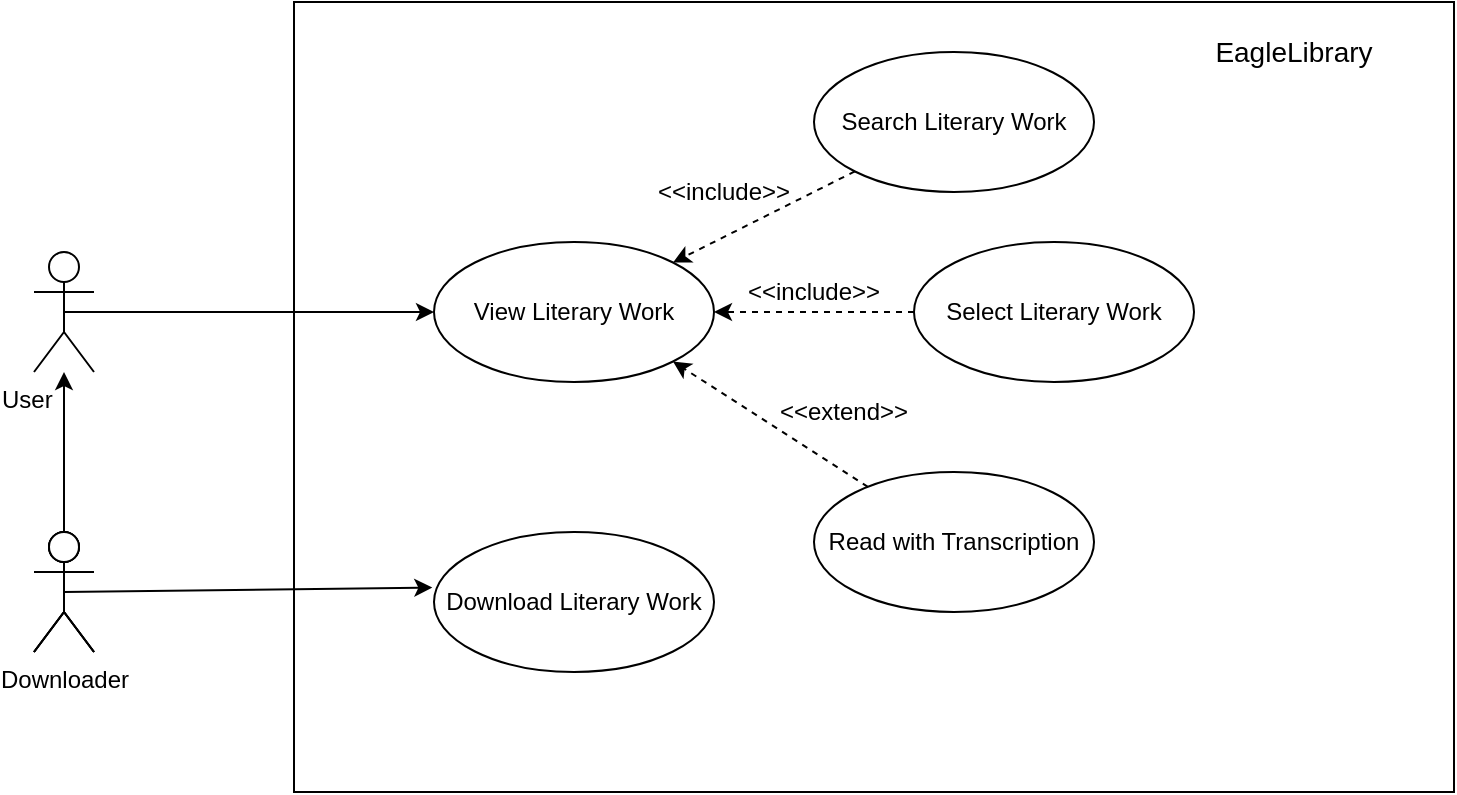 <mxfile version="10.6.0" type="device"><diagram id="w1HbVNYMFhNGh-fYi8ke" name="Page-1"><mxGraphModel dx="1010" dy="582" grid="1" gridSize="10" guides="1" tooltips="1" connect="1" arrows="1" fold="1" page="1" pageScale="1" pageWidth="827" pageHeight="1169" math="0" shadow="0"><root><mxCell id="0"/><mxCell id="1" parent="0"/><mxCell id="qa4fI16o7r19n11yneWc-27" value="" style="rounded=0;whiteSpace=wrap;html=1;align=left;" parent="1" vertex="1"><mxGeometry x="220" y="15" width="580" height="395" as="geometry"/></mxCell><mxCell id="qa4fI16o7r19n11yneWc-1" value="View Literary Work" style="ellipse;whiteSpace=wrap;html=1;" parent="1" vertex="1"><mxGeometry x="290" y="135" width="140" height="70" as="geometry"/></mxCell><mxCell id="qa4fI16o7r19n11yneWc-2" value="User" style="shape=umlActor;verticalLabelPosition=bottom;labelBackgroundColor=#ffffff;verticalAlign=top;html=1;align=left;spacingRight=0;spacingLeft=-18;" parent="1" vertex="1"><mxGeometry x="90" y="140" width="30" height="60" as="geometry"/></mxCell><mxCell id="qa4fI16o7r19n11yneWc-23" value="User" style="shape=umlActor;verticalLabelPosition=bottom;labelBackgroundColor=#ffffff;verticalAlign=top;html=1;" parent="1" vertex="1"><mxGeometry x="90" y="280" width="30" height="60" as="geometry"/></mxCell><mxCell id="qa4fI16o7r19n11yneWc-21" value="User" style="shape=umlActor;verticalLabelPosition=bottom;labelBackgroundColor=#ffffff;verticalAlign=top;html=1;" parent="1" vertex="1"><mxGeometry x="90" y="280" width="30" height="60" as="geometry"/></mxCell><mxCell id="qa4fI16o7r19n11yneWc-3" value="" style="endArrow=classic;html=1;exitX=0.5;exitY=0.5;exitDx=0;exitDy=0;exitPerimeter=0;" parent="1" source="qa4fI16o7r19n11yneWc-2" target="qa4fI16o7r19n11yneWc-1" edge="1"><mxGeometry width="50" height="50" relative="1" as="geometry"><mxPoint x="190" y="160" as="sourcePoint"/><mxPoint x="240" y="110" as="targetPoint"/></mxGeometry></mxCell><mxCell id="qa4fI16o7r19n11yneWc-4" value="Search Literary Work" style="ellipse;whiteSpace=wrap;html=1;" parent="1" vertex="1"><mxGeometry x="480" y="40" width="140" height="70" as="geometry"/></mxCell><mxCell id="qa4fI16o7r19n11yneWc-5" value="" style="endArrow=classic;html=1;dashed=1;" parent="1" source="qa4fI16o7r19n11yneWc-4" target="qa4fI16o7r19n11yneWc-1" edge="1"><mxGeometry width="50" height="50" relative="1" as="geometry"><mxPoint x="460" y="240" as="sourcePoint"/><mxPoint x="510" y="190" as="targetPoint"/></mxGeometry></mxCell><mxCell id="qa4fI16o7r19n11yneWc-6" value="Select Literary Work" style="ellipse;whiteSpace=wrap;html=1;" parent="1" vertex="1"><mxGeometry x="530" y="135" width="140" height="70" as="geometry"/></mxCell><mxCell id="qa4fI16o7r19n11yneWc-7" value="" style="endArrow=classic;html=1;dashed=1;" parent="1" source="qa4fI16o7r19n11yneWc-6" target="qa4fI16o7r19n11yneWc-1" edge="1"><mxGeometry width="50" height="50" relative="1" as="geometry"><mxPoint x="190" y="250" as="sourcePoint"/><mxPoint x="240" y="200" as="targetPoint"/></mxGeometry></mxCell><mxCell id="qa4fI16o7r19n11yneWc-8" value="Read with Transcription" style="ellipse;whiteSpace=wrap;html=1;" parent="1" vertex="1"><mxGeometry x="480" y="250" width="140" height="70" as="geometry"/></mxCell><mxCell id="qa4fI16o7r19n11yneWc-9" value="" style="endArrow=classic;html=1;entryX=1;entryY=1;entryDx=0;entryDy=0;dashed=1;" parent="1" source="qa4fI16o7r19n11yneWc-8" target="qa4fI16o7r19n11yneWc-1" edge="1"><mxGeometry width="50" height="50" relative="1" as="geometry"><mxPoint x="450" y="270" as="sourcePoint"/><mxPoint x="500" y="220" as="targetPoint"/></mxGeometry></mxCell><mxCell id="qa4fI16o7r19n11yneWc-10" value="&amp;lt;&amp;lt;include&amp;gt;&amp;gt;" style="text;html=1;strokeColor=none;fillColor=none;align=center;verticalAlign=middle;whiteSpace=wrap;rounded=0;" parent="1" vertex="1"><mxGeometry x="400" y="100" width="70" height="20" as="geometry"/></mxCell><mxCell id="qa4fI16o7r19n11yneWc-11" value="&amp;lt;&amp;lt;include&amp;gt;&amp;gt;" style="text;html=1;strokeColor=none;fillColor=none;align=center;verticalAlign=middle;whiteSpace=wrap;rounded=0;" parent="1" vertex="1"><mxGeometry x="445" y="150" width="70" height="20" as="geometry"/></mxCell><mxCell id="qa4fI16o7r19n11yneWc-12" value="&amp;lt;&amp;lt;extend&amp;gt;&amp;gt;" style="text;html=1;strokeColor=none;fillColor=none;align=center;verticalAlign=middle;whiteSpace=wrap;rounded=0;" parent="1" vertex="1"><mxGeometry x="460" y="210" width="70" height="20" as="geometry"/></mxCell><mxCell id="qa4fI16o7r19n11yneWc-14" value="Download Literary Work" style="ellipse;whiteSpace=wrap;html=1;" parent="1" vertex="1"><mxGeometry x="290" y="280" width="140" height="70" as="geometry"/></mxCell><mxCell id="qa4fI16o7r19n11yneWc-18" value="Downloader" style="shape=umlActor;verticalLabelPosition=bottom;labelBackgroundColor=#ffffff;verticalAlign=top;html=1;" parent="1" vertex="1"><mxGeometry x="90" y="280" width="30" height="60" as="geometry"/></mxCell><mxCell id="qa4fI16o7r19n11yneWc-25" value="" style="endArrow=classic;html=1;exitX=0.5;exitY=0;exitDx=0;exitDy=0;exitPerimeter=0;" parent="1" source="qa4fI16o7r19n11yneWc-18" edge="1"><mxGeometry width="50" height="50" relative="1" as="geometry"><mxPoint x="90" y="280" as="sourcePoint"/><mxPoint x="105" y="200" as="targetPoint"/></mxGeometry></mxCell><mxCell id="qa4fI16o7r19n11yneWc-26" value="" style="endArrow=classic;html=1;exitX=0.5;exitY=0.5;exitDx=0;exitDy=0;exitPerimeter=0;entryX=-0.006;entryY=0.397;entryDx=0;entryDy=0;entryPerimeter=0;" parent="1" source="qa4fI16o7r19n11yneWc-18" target="qa4fI16o7r19n11yneWc-14" edge="1"><mxGeometry width="50" height="50" relative="1" as="geometry"><mxPoint x="180" y="350" as="sourcePoint"/><mxPoint x="230" y="300" as="targetPoint"/></mxGeometry></mxCell><mxCell id="qa4fI16o7r19n11yneWc-28" value="&lt;font style=&quot;font-size: 14px&quot;&gt;EagleLibrary&lt;/font&gt;" style="text;html=1;strokeColor=none;fillColor=none;align=center;verticalAlign=middle;whiteSpace=wrap;rounded=0;" parent="1" vertex="1"><mxGeometry x="670" y="30" width="100" height="20" as="geometry"/></mxCell></root></mxGraphModel></diagram></mxfile>